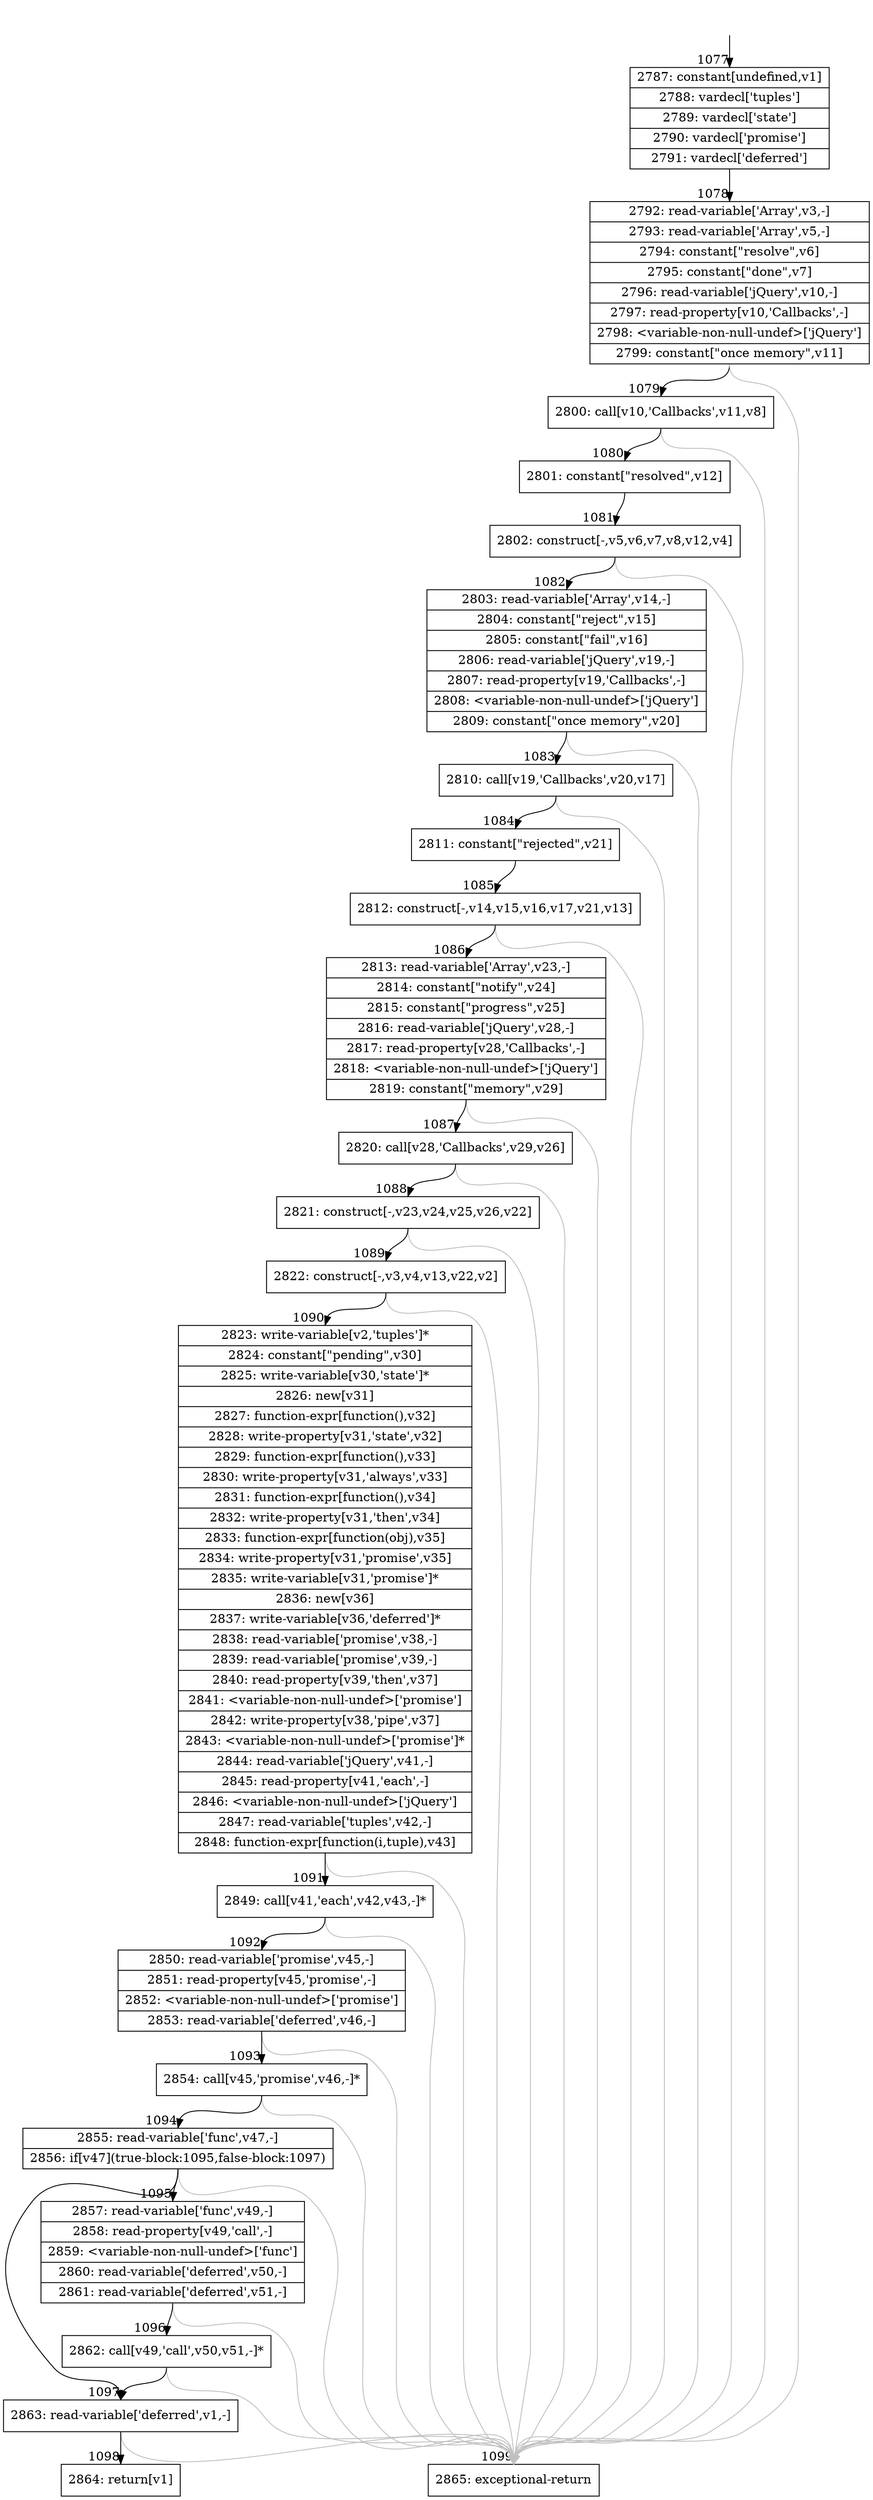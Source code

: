 digraph {
rankdir="TD"
BB_entry75[shape=none,label=""];
BB_entry75 -> BB1077 [tailport=s, headport=n, headlabel="    1077"]
BB1077 [shape=record label="{2787: constant[undefined,v1]|2788: vardecl['tuples']|2789: vardecl['state']|2790: vardecl['promise']|2791: vardecl['deferred']}" ] 
BB1077 -> BB1078 [tailport=s, headport=n, headlabel="      1078"]
BB1078 [shape=record label="{2792: read-variable['Array',v3,-]|2793: read-variable['Array',v5,-]|2794: constant[\"resolve\",v6]|2795: constant[\"done\",v7]|2796: read-variable['jQuery',v10,-]|2797: read-property[v10,'Callbacks',-]|2798: \<variable-non-null-undef\>['jQuery']|2799: constant[\"once memory\",v11]}" ] 
BB1078 -> BB1079 [tailport=s, headport=n, headlabel="      1079"]
BB1078 -> BB1099 [tailport=s, headport=n, color=gray, headlabel="      1099"]
BB1079 [shape=record label="{2800: call[v10,'Callbacks',v11,v8]}" ] 
BB1079 -> BB1080 [tailport=s, headport=n, headlabel="      1080"]
BB1079 -> BB1099 [tailport=s, headport=n, color=gray]
BB1080 [shape=record label="{2801: constant[\"resolved\",v12]}" ] 
BB1080 -> BB1081 [tailport=s, headport=n, headlabel="      1081"]
BB1081 [shape=record label="{2802: construct[-,v5,v6,v7,v8,v12,v4]}" ] 
BB1081 -> BB1082 [tailport=s, headport=n, headlabel="      1082"]
BB1081 -> BB1099 [tailport=s, headport=n, color=gray]
BB1082 [shape=record label="{2803: read-variable['Array',v14,-]|2804: constant[\"reject\",v15]|2805: constant[\"fail\",v16]|2806: read-variable['jQuery',v19,-]|2807: read-property[v19,'Callbacks',-]|2808: \<variable-non-null-undef\>['jQuery']|2809: constant[\"once memory\",v20]}" ] 
BB1082 -> BB1083 [tailport=s, headport=n, headlabel="      1083"]
BB1082 -> BB1099 [tailport=s, headport=n, color=gray]
BB1083 [shape=record label="{2810: call[v19,'Callbacks',v20,v17]}" ] 
BB1083 -> BB1084 [tailport=s, headport=n, headlabel="      1084"]
BB1083 -> BB1099 [tailport=s, headport=n, color=gray]
BB1084 [shape=record label="{2811: constant[\"rejected\",v21]}" ] 
BB1084 -> BB1085 [tailport=s, headport=n, headlabel="      1085"]
BB1085 [shape=record label="{2812: construct[-,v14,v15,v16,v17,v21,v13]}" ] 
BB1085 -> BB1086 [tailport=s, headport=n, headlabel="      1086"]
BB1085 -> BB1099 [tailport=s, headport=n, color=gray]
BB1086 [shape=record label="{2813: read-variable['Array',v23,-]|2814: constant[\"notify\",v24]|2815: constant[\"progress\",v25]|2816: read-variable['jQuery',v28,-]|2817: read-property[v28,'Callbacks',-]|2818: \<variable-non-null-undef\>['jQuery']|2819: constant[\"memory\",v29]}" ] 
BB1086 -> BB1087 [tailport=s, headport=n, headlabel="      1087"]
BB1086 -> BB1099 [tailport=s, headport=n, color=gray]
BB1087 [shape=record label="{2820: call[v28,'Callbacks',v29,v26]}" ] 
BB1087 -> BB1088 [tailport=s, headport=n, headlabel="      1088"]
BB1087 -> BB1099 [tailport=s, headport=n, color=gray]
BB1088 [shape=record label="{2821: construct[-,v23,v24,v25,v26,v22]}" ] 
BB1088 -> BB1089 [tailport=s, headport=n, headlabel="      1089"]
BB1088 -> BB1099 [tailport=s, headport=n, color=gray]
BB1089 [shape=record label="{2822: construct[-,v3,v4,v13,v22,v2]}" ] 
BB1089 -> BB1090 [tailport=s, headport=n, headlabel="      1090"]
BB1089 -> BB1099 [tailport=s, headport=n, color=gray]
BB1090 [shape=record label="{2823: write-variable[v2,'tuples']*|2824: constant[\"pending\",v30]|2825: write-variable[v30,'state']*|2826: new[v31]|2827: function-expr[function(),v32]|2828: write-property[v31,'state',v32]|2829: function-expr[function(),v33]|2830: write-property[v31,'always',v33]|2831: function-expr[function(),v34]|2832: write-property[v31,'then',v34]|2833: function-expr[function(obj),v35]|2834: write-property[v31,'promise',v35]|2835: write-variable[v31,'promise']*|2836: new[v36]|2837: write-variable[v36,'deferred']*|2838: read-variable['promise',v38,-]|2839: read-variable['promise',v39,-]|2840: read-property[v39,'then',v37]|2841: \<variable-non-null-undef\>['promise']|2842: write-property[v38,'pipe',v37]|2843: \<variable-non-null-undef\>['promise']*|2844: read-variable['jQuery',v41,-]|2845: read-property[v41,'each',-]|2846: \<variable-non-null-undef\>['jQuery']|2847: read-variable['tuples',v42,-]|2848: function-expr[function(i,tuple),v43]}" ] 
BB1090 -> BB1091 [tailport=s, headport=n, headlabel="      1091"]
BB1090 -> BB1099 [tailport=s, headport=n, color=gray]
BB1091 [shape=record label="{2849: call[v41,'each',v42,v43,-]*}" ] 
BB1091 -> BB1092 [tailport=s, headport=n, headlabel="      1092"]
BB1091 -> BB1099 [tailport=s, headport=n, color=gray]
BB1092 [shape=record label="{2850: read-variable['promise',v45,-]|2851: read-property[v45,'promise',-]|2852: \<variable-non-null-undef\>['promise']|2853: read-variable['deferred',v46,-]}" ] 
BB1092 -> BB1093 [tailport=s, headport=n, headlabel="      1093"]
BB1092 -> BB1099 [tailport=s, headport=n, color=gray]
BB1093 [shape=record label="{2854: call[v45,'promise',v46,-]*}" ] 
BB1093 -> BB1094 [tailport=s, headport=n, headlabel="      1094"]
BB1093 -> BB1099 [tailport=s, headport=n, color=gray]
BB1094 [shape=record label="{2855: read-variable['func',v47,-]|2856: if[v47](true-block:1095,false-block:1097)}" ] 
BB1094 -> BB1095 [tailport=s, headport=n, headlabel="      1095"]
BB1094 -> BB1097 [tailport=s, headport=n, headlabel="      1097"]
BB1094 -> BB1099 [tailport=s, headport=n, color=gray]
BB1095 [shape=record label="{2857: read-variable['func',v49,-]|2858: read-property[v49,'call',-]|2859: \<variable-non-null-undef\>['func']|2860: read-variable['deferred',v50,-]|2861: read-variable['deferred',v51,-]}" ] 
BB1095 -> BB1096 [tailport=s, headport=n, headlabel="      1096"]
BB1095 -> BB1099 [tailport=s, headport=n, color=gray]
BB1096 [shape=record label="{2862: call[v49,'call',v50,v51,-]*}" ] 
BB1096 -> BB1097 [tailport=s, headport=n]
BB1096 -> BB1099 [tailport=s, headport=n, color=gray]
BB1097 [shape=record label="{2863: read-variable['deferred',v1,-]}" ] 
BB1097 -> BB1098 [tailport=s, headport=n, headlabel="      1098"]
BB1097 -> BB1099 [tailport=s, headport=n, color=gray]
BB1098 [shape=record label="{2864: return[v1]}" ] 
BB1099 [shape=record label="{2865: exceptional-return}" ] 
}
